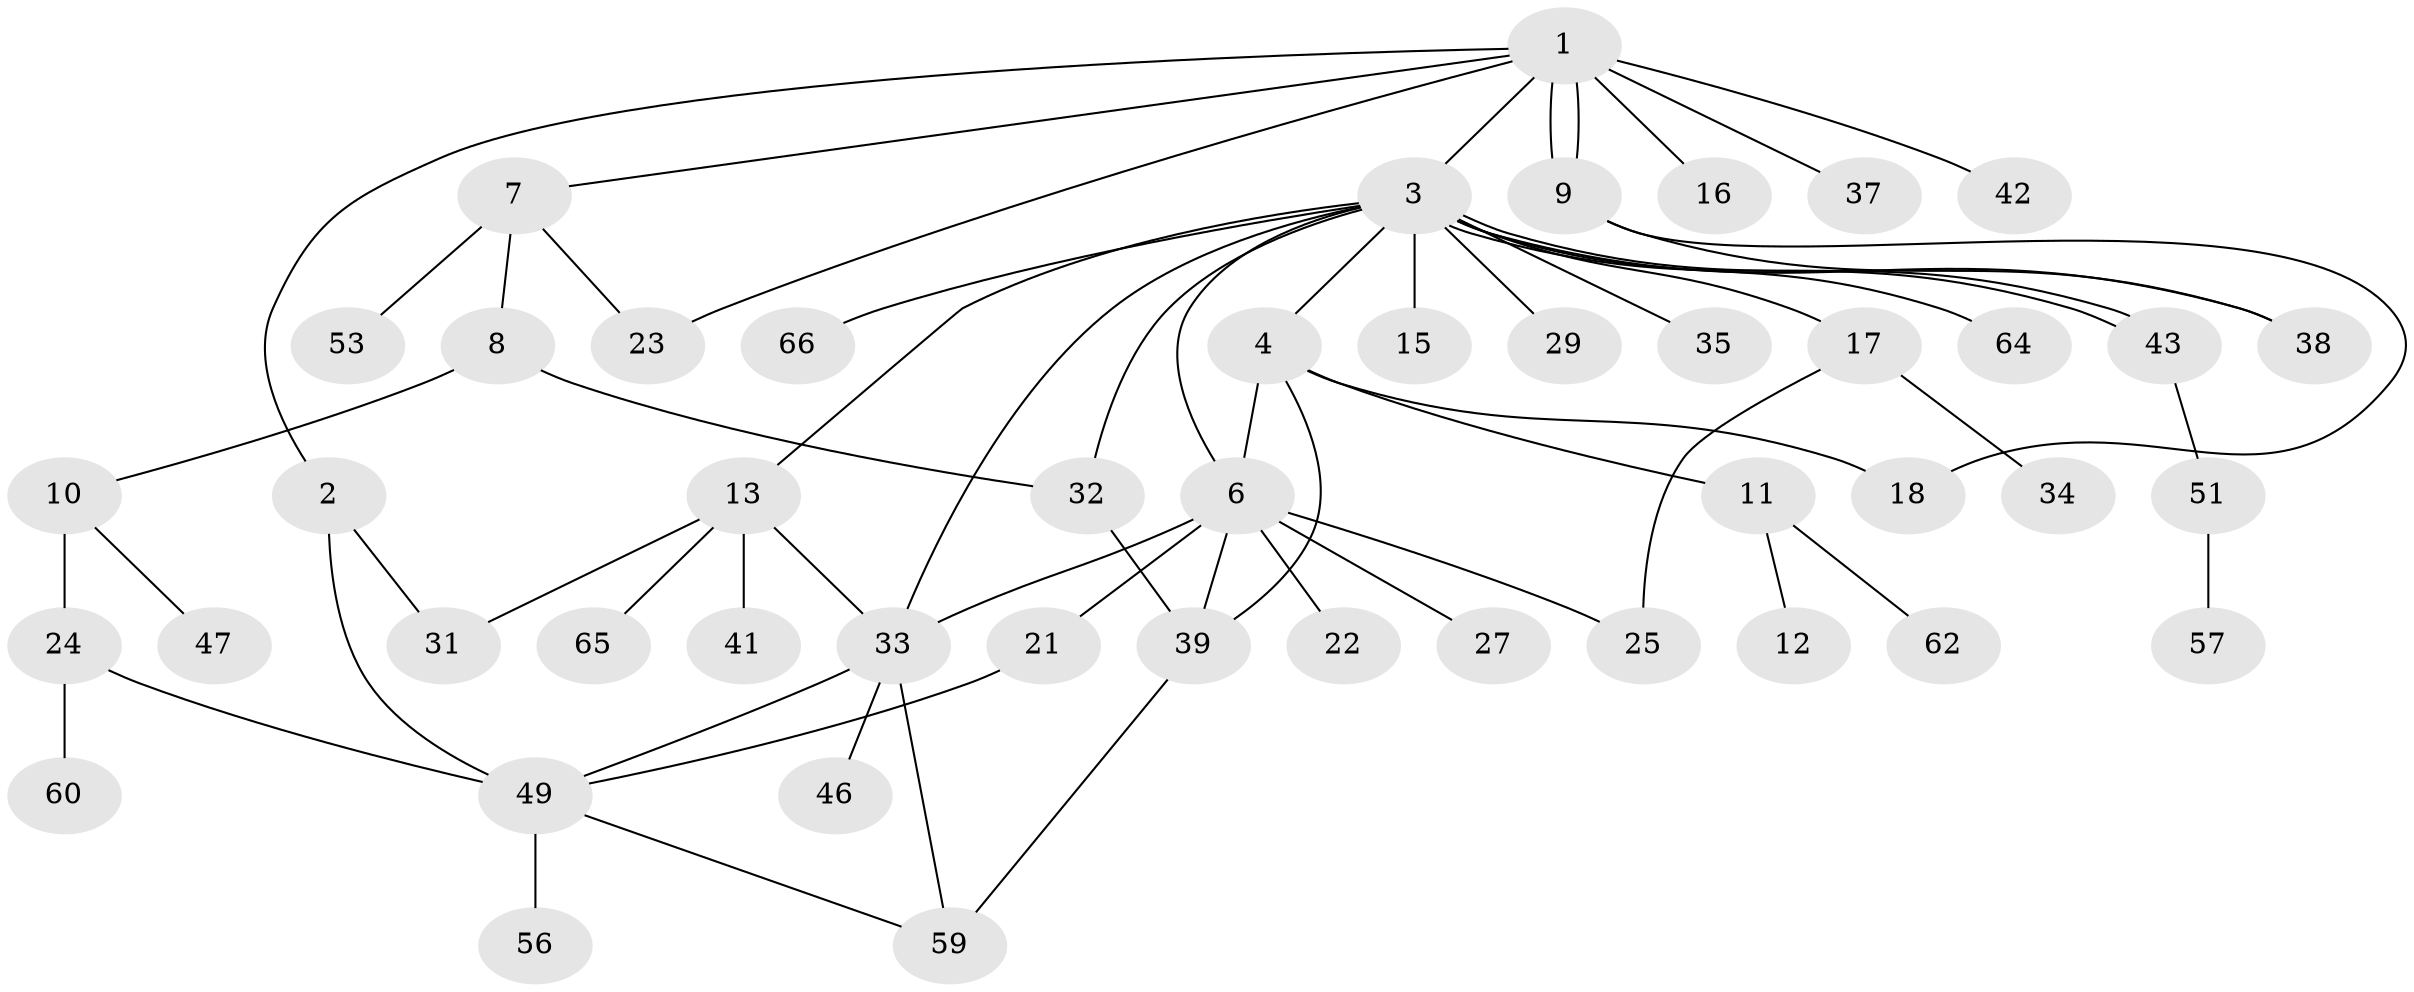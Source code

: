 // original degree distribution, {9: 0.014925373134328358, 5: 0.07462686567164178, 11: 0.014925373134328358, 6: 0.05970149253731343, 4: 0.11940298507462686, 3: 0.1044776119402985, 1: 0.417910447761194, 2: 0.19402985074626866}
// Generated by graph-tools (version 1.1) at 2025/11/02/27/25 16:11:16]
// undirected, 47 vertices, 64 edges
graph export_dot {
graph [start="1"]
  node [color=gray90,style=filled];
  1 [super="+14"];
  2 [super="+61"];
  3 [super="+5"];
  4 [super="+26"];
  6 [super="+19"];
  7 [super="+45"];
  8;
  9 [super="+40"];
  10 [super="+20"];
  11 [super="+28"];
  12;
  13 [super="+63"];
  15;
  16;
  17 [super="+58"];
  18;
  21 [super="+30"];
  22;
  23;
  24 [super="+48"];
  25;
  27;
  29;
  31 [super="+36"];
  32 [super="+55"];
  33 [super="+44"];
  34;
  35;
  37;
  38;
  39 [super="+50"];
  41;
  42;
  43;
  46;
  47;
  49 [super="+52"];
  51 [super="+54"];
  53;
  56;
  57;
  59 [super="+67"];
  60;
  62;
  64;
  65;
  66;
  1 -- 2;
  1 -- 3;
  1 -- 7;
  1 -- 9;
  1 -- 9;
  1 -- 16;
  1 -- 23;
  1 -- 37;
  1 -- 42;
  2 -- 31;
  2 -- 49 [weight=2];
  3 -- 4;
  3 -- 13;
  3 -- 15;
  3 -- 29;
  3 -- 38;
  3 -- 43;
  3 -- 43;
  3 -- 64;
  3 -- 66;
  3 -- 33;
  3 -- 17;
  3 -- 35;
  3 -- 6;
  3 -- 32;
  4 -- 11;
  4 -- 18;
  4 -- 6;
  4 -- 39;
  6 -- 21;
  6 -- 39;
  6 -- 33;
  6 -- 22;
  6 -- 25;
  6 -- 27;
  7 -- 8;
  7 -- 53;
  7 -- 23;
  8 -- 10;
  8 -- 32;
  9 -- 18;
  9 -- 38;
  10 -- 47;
  10 -- 24 [weight=3];
  11 -- 12;
  11 -- 62;
  13 -- 31;
  13 -- 41;
  13 -- 33;
  13 -- 65;
  17 -- 25;
  17 -- 34;
  21 -- 49;
  24 -- 49;
  24 -- 60;
  32 -- 39;
  33 -- 49;
  33 -- 46;
  33 -- 59;
  39 -- 59;
  43 -- 51;
  49 -- 56;
  49 -- 59;
  51 -- 57;
}
